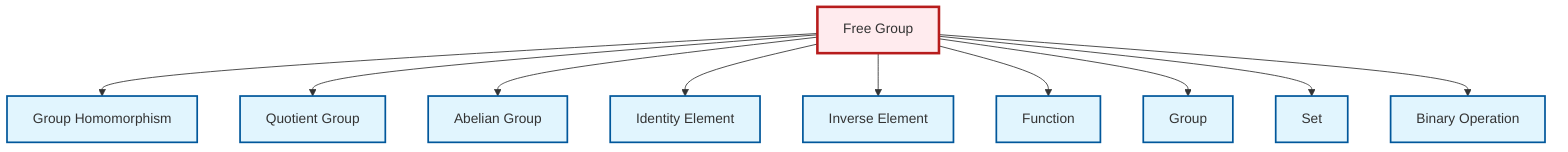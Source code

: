 graph TD
    classDef definition fill:#e1f5fe,stroke:#01579b,stroke-width:2px
    classDef theorem fill:#f3e5f5,stroke:#4a148c,stroke-width:2px
    classDef axiom fill:#fff3e0,stroke:#e65100,stroke-width:2px
    classDef example fill:#e8f5e9,stroke:#1b5e20,stroke-width:2px
    classDef current fill:#ffebee,stroke:#b71c1c,stroke-width:3px
    def-set["Set"]:::definition
    def-group["Group"]:::definition
    def-inverse-element["Inverse Element"]:::definition
    def-free-group["Free Group"]:::definition
    def-quotient-group["Quotient Group"]:::definition
    def-abelian-group["Abelian Group"]:::definition
    def-function["Function"]:::definition
    def-identity-element["Identity Element"]:::definition
    def-binary-operation["Binary Operation"]:::definition
    def-homomorphism["Group Homomorphism"]:::definition
    def-free-group --> def-homomorphism
    def-free-group --> def-quotient-group
    def-free-group --> def-abelian-group
    def-free-group --> def-identity-element
    def-free-group --> def-inverse-element
    def-free-group --> def-function
    def-free-group --> def-group
    def-free-group --> def-set
    def-free-group --> def-binary-operation
    class def-free-group current